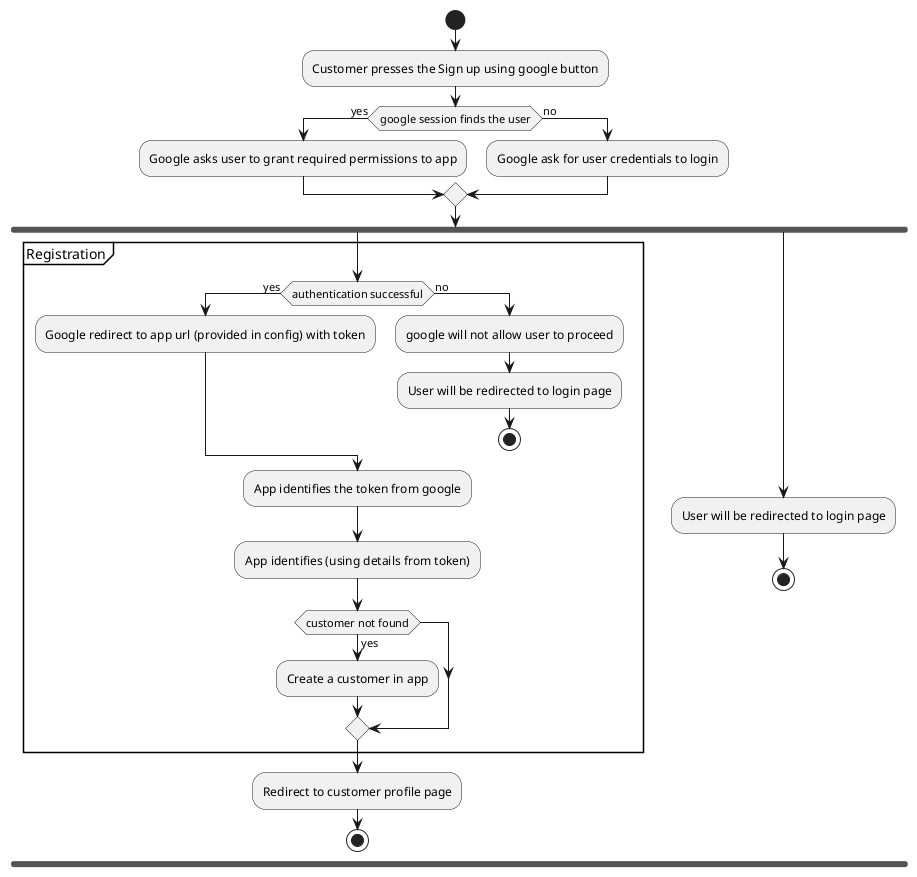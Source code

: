 @startuml
'https://plantuml.com/sequence-diagram
start
:Customer presses the Sign up using google button;

if (google session finds the user) then (yes)
    :Google asks user to grant required permissions to app;
else (no)
    :Google ask for user credentials to login;
endif

fork
group Registration
if (authentication successful) then (yes)
    :Google redirect to app url (provided in config) with token;
else (no)
    :google will not allow user to proceed;
    :User will be redirected to login page;
    stop
endif

:App identifies the token from google;
:App identifies (using details from token);

if (customer not found) then (yes)
    :Create a customer in app;
endif
end group

:Redirect to customer profile page;
stop

fork again
:User will be redirected to login page;
stop
@enduml